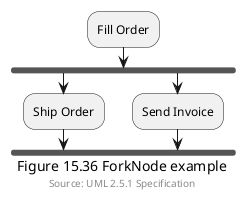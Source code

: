 @startuml
:Fill Order;
fork
:Ship Order;
fork again
:Send Invoice;
end fork
caption Figure 15.36 ForkNode example
footer Source: UML 2.5.1 Specification
@enduml